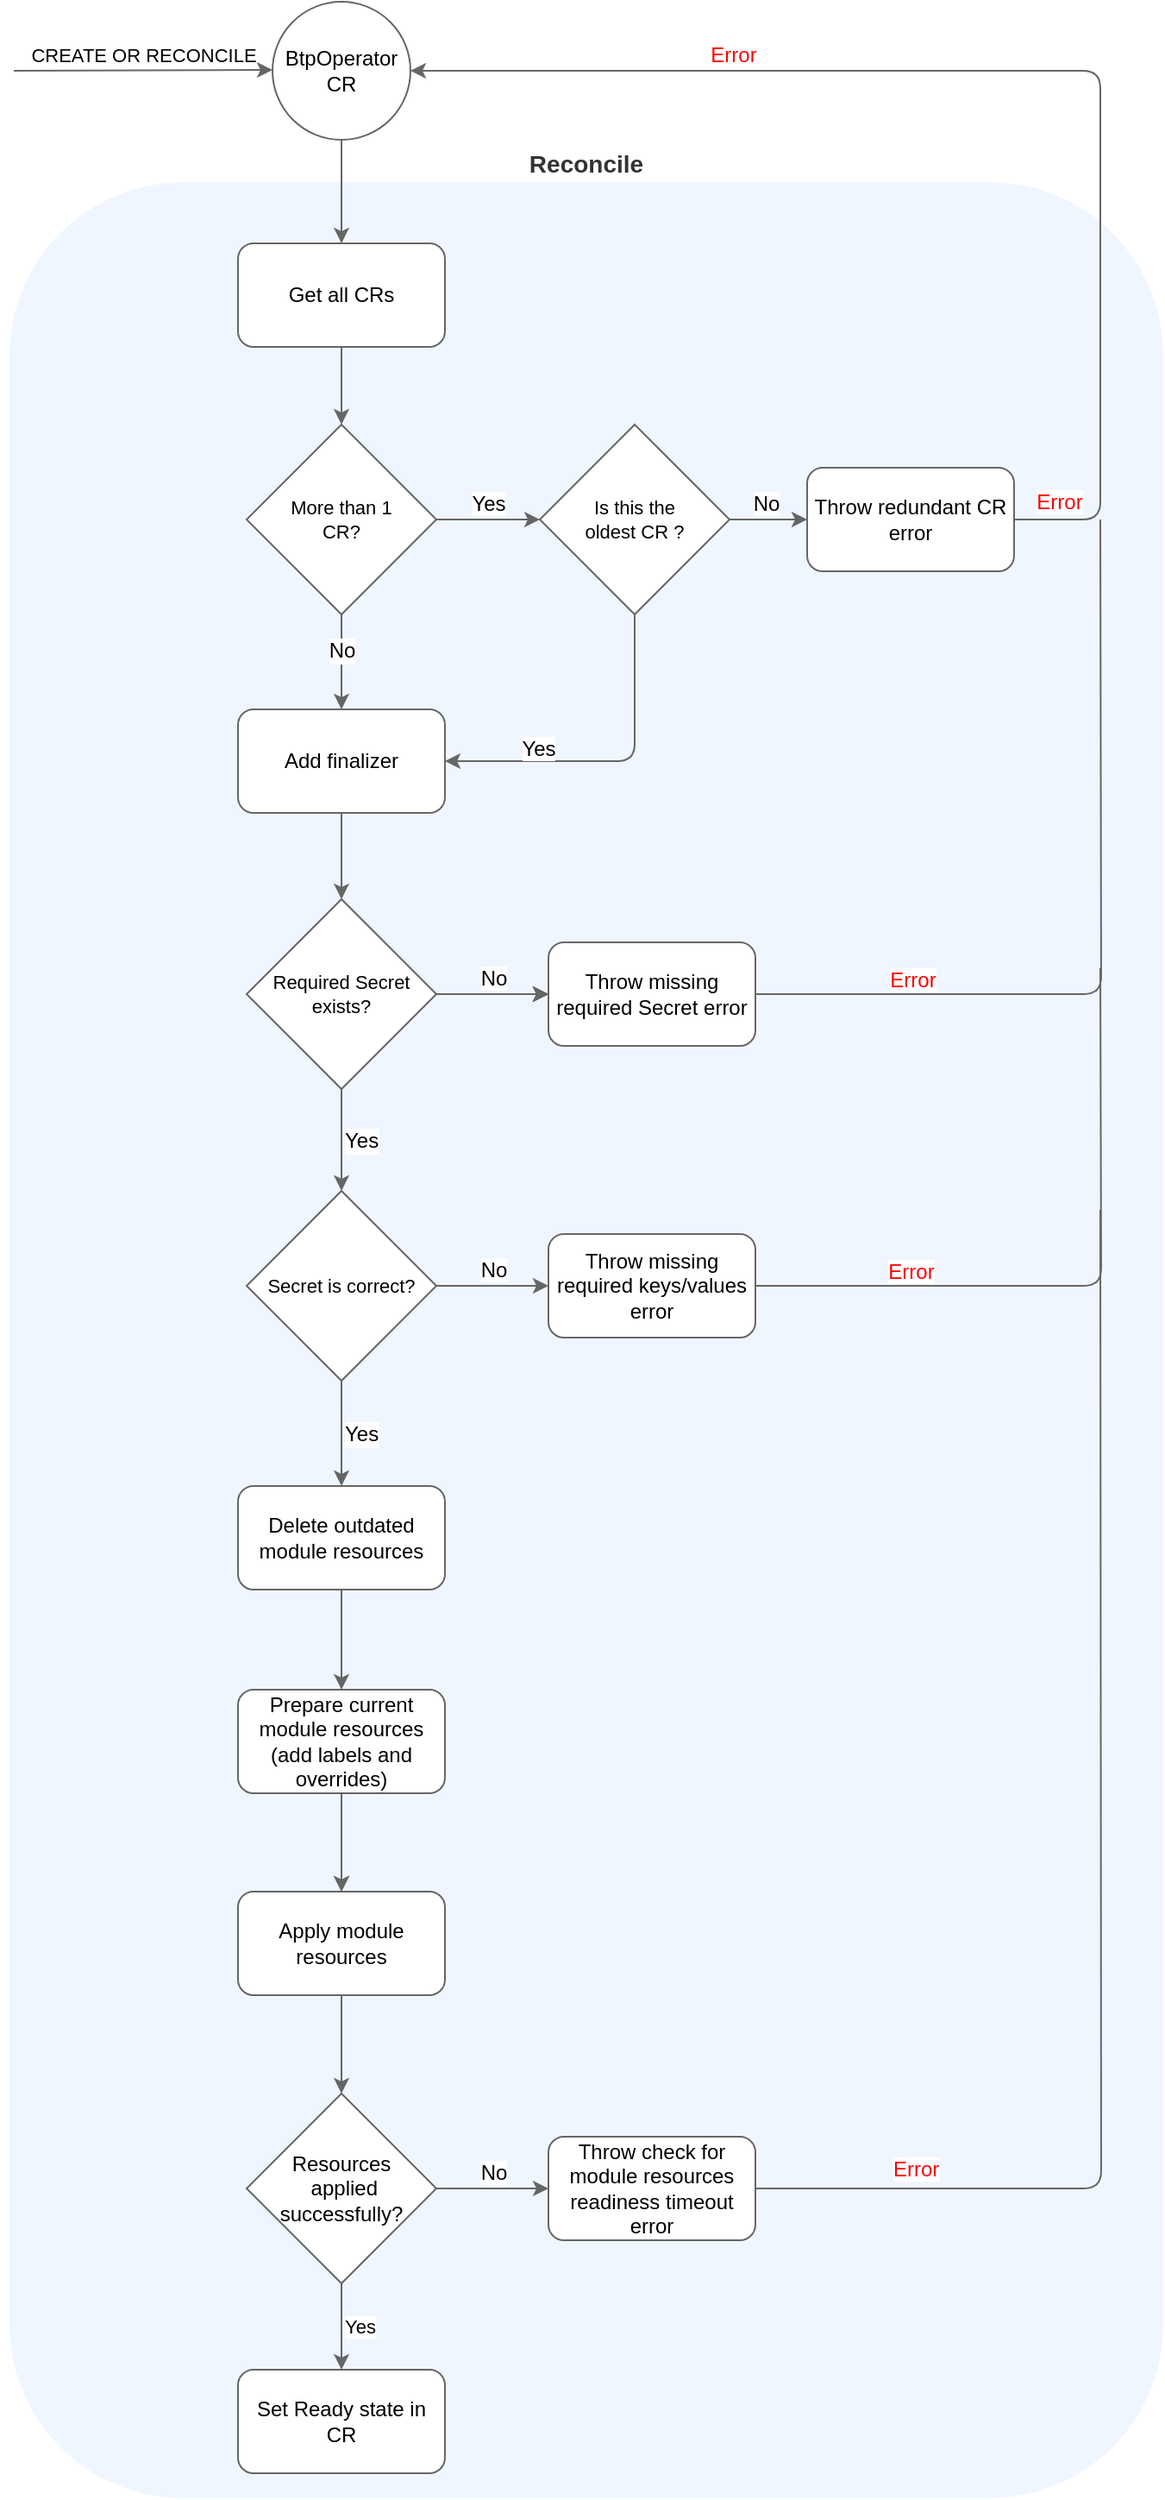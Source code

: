 <mxfile version="21.6.1" type="device">
  <diagram id="Cedq28v4Ll1XpMTqRwzR" name="Page-1">
    <mxGraphModel dx="1022" dy="764" grid="0" gridSize="10" guides="1" tooltips="1" connect="1" arrows="1" fold="1" page="0" pageScale="1" pageWidth="827" pageHeight="1169" math="0" shadow="0">
      <root>
        <mxCell id="0" />
        <mxCell id="1" parent="0" />
        <mxCell id="KmrYZ1ML7-czw5vyhhB1-1" value="Reconcile" style="rounded=1;whiteSpace=wrap;html=1;fontColor=#333333;fillColor=#f0f6ff;strokeColor=#f0f6ff;labelPosition=center;verticalLabelPosition=top;align=center;verticalAlign=bottom;fontStyle=1;fontSize=14;" parent="1" vertex="1">
          <mxGeometry x="168" y="265" width="668" height="1341" as="geometry" />
        </mxCell>
        <mxCell id="bJ7v0S9oUuR_FjYUKAjI-7" value="" style="edgeStyle=orthogonalEdgeStyle;rounded=1;orthogonalLoop=1;jettySize=auto;html=1;fontSize=12;strokeColor=#666666;" parent="1" source="bJ7v0S9oUuR_FjYUKAjI-1" target="bJ7v0S9oUuR_FjYUKAjI-5" edge="1">
          <mxGeometry relative="1" as="geometry" />
        </mxCell>
        <mxCell id="bJ7v0S9oUuR_FjYUKAjI-1" value="BtpOperator CR" style="ellipse;whiteSpace=wrap;html=1;align=center;fillColor=#FFFFFF;strokeColor=#666666;" parent="1" vertex="1">
          <mxGeometry x="320" y="160" width="80" height="80" as="geometry" />
        </mxCell>
        <mxCell id="bJ7v0S9oUuR_FjYUKAjI-2" value="CREATE OR RECONCILE" style="endArrow=classic;html=1;rounded=1;labelPosition=center;verticalLabelPosition=top;align=center;verticalAlign=bottom;strokeColor=#666666;" parent="1" edge="1">
          <mxGeometry width="50" height="50" relative="1" as="geometry">
            <mxPoint x="170" y="200" as="sourcePoint" />
            <mxPoint x="320" y="199.5" as="targetPoint" />
          </mxGeometry>
        </mxCell>
        <mxCell id="bJ7v0S9oUuR_FjYUKAjI-10" value="" style="edgeStyle=orthogonalEdgeStyle;rounded=1;orthogonalLoop=1;jettySize=auto;html=1;fontSize=12;strokeColor=#666666;" parent="1" source="bJ7v0S9oUuR_FjYUKAjI-4" target="bJ7v0S9oUuR_FjYUKAjI-9" edge="1">
          <mxGeometry relative="1" as="geometry" />
        </mxCell>
        <mxCell id="bJ7v0S9oUuR_FjYUKAjI-14" value="No" style="edgeLabel;html=1;align=center;verticalAlign=middle;resizable=0;points=[];fontSize=12;" parent="bJ7v0S9oUuR_FjYUKAjI-10" vertex="1" connectable="0">
          <mxGeometry x="-0.25" y="1" relative="1" as="geometry">
            <mxPoint x="-1" as="offset" />
          </mxGeometry>
        </mxCell>
        <mxCell id="bJ7v0S9oUuR_FjYUKAjI-16" value="Yes" style="edgeStyle=orthogonalEdgeStyle;rounded=1;orthogonalLoop=1;jettySize=auto;html=1;fontSize=12;strokeColor=#666666;verticalAlign=bottom;" parent="1" source="bJ7v0S9oUuR_FjYUKAjI-4" target="bJ7v0S9oUuR_FjYUKAjI-15" edge="1">
          <mxGeometry relative="1" as="geometry" />
        </mxCell>
        <mxCell id="bJ7v0S9oUuR_FjYUKAjI-4" value="More than 1 &lt;br style=&quot;font-size: 11px;&quot;&gt;CR?" style="rhombus;whiteSpace=wrap;html=1;fontSize=11;aspect=fixed;strokeColor=#666666;" parent="1" vertex="1">
          <mxGeometry x="305" y="405" width="110" height="110" as="geometry" />
        </mxCell>
        <mxCell id="bJ7v0S9oUuR_FjYUKAjI-8" value="" style="edgeStyle=orthogonalEdgeStyle;rounded=1;orthogonalLoop=1;jettySize=auto;html=1;fontSize=12;strokeColor=#666666;" parent="1" source="bJ7v0S9oUuR_FjYUKAjI-5" target="bJ7v0S9oUuR_FjYUKAjI-4" edge="1">
          <mxGeometry relative="1" as="geometry" />
        </mxCell>
        <mxCell id="bJ7v0S9oUuR_FjYUKAjI-5" value="Get all CRs" style="rounded=1;whiteSpace=wrap;html=1;fontSize=12;strokeColor=#666666;" parent="1" vertex="1">
          <mxGeometry x="300" y="300" width="120" height="60" as="geometry" />
        </mxCell>
        <mxCell id="bJ7v0S9oUuR_FjYUKAjI-31" value="" style="edgeStyle=orthogonalEdgeStyle;rounded=1;orthogonalLoop=1;jettySize=auto;html=1;fontSize=12;fontColor=#FF0000;strokeColor=#666666;" parent="1" source="bJ7v0S9oUuR_FjYUKAjI-9" target="bJ7v0S9oUuR_FjYUKAjI-30" edge="1">
          <mxGeometry relative="1" as="geometry" />
        </mxCell>
        <mxCell id="bJ7v0S9oUuR_FjYUKAjI-9" value="Add finalizer" style="whiteSpace=wrap;html=1;rounded=1;strokeColor=#666666;" parent="1" vertex="1">
          <mxGeometry x="300" y="570" width="120" height="60" as="geometry" />
        </mxCell>
        <mxCell id="bJ7v0S9oUuR_FjYUKAjI-24" value="Yes" style="edgeStyle=orthogonalEdgeStyle;rounded=1;orthogonalLoop=1;jettySize=auto;html=1;exitX=0.5;exitY=1;exitDx=0;exitDy=0;entryX=1;entryY=0.5;entryDx=0;entryDy=0;fontSize=12;strokeColor=#666666;verticalAlign=bottom;" parent="1" source="bJ7v0S9oUuR_FjYUKAjI-15" target="bJ7v0S9oUuR_FjYUKAjI-9" edge="1">
          <mxGeometry x="0.446" y="2" relative="1" as="geometry">
            <mxPoint as="offset" />
          </mxGeometry>
        </mxCell>
        <mxCell id="bJ7v0S9oUuR_FjYUKAjI-26" value="" style="edgeStyle=orthogonalEdgeStyle;rounded=1;orthogonalLoop=1;jettySize=auto;html=1;fontSize=12;strokeColor=#666666;" parent="1" source="bJ7v0S9oUuR_FjYUKAjI-15" target="bJ7v0S9oUuR_FjYUKAjI-25" edge="1">
          <mxGeometry relative="1" as="geometry" />
        </mxCell>
        <mxCell id="bJ7v0S9oUuR_FjYUKAjI-27" value="No" style="edgeLabel;html=1;align=center;verticalAlign=bottom;resizable=0;points=[];fontSize=12;" parent="bJ7v0S9oUuR_FjYUKAjI-26" vertex="1" connectable="0">
          <mxGeometry x="-0.067" y="1" relative="1" as="geometry">
            <mxPoint as="offset" />
          </mxGeometry>
        </mxCell>
        <mxCell id="bJ7v0S9oUuR_FjYUKAjI-15" value="Is this the &lt;br style=&quot;font-size: 11px;&quot;&gt;oldest CR ?" style="rhombus;whiteSpace=wrap;html=1;aspect=fixed;fontSize=11;strokeColor=#666666;" parent="1" vertex="1">
          <mxGeometry x="475" y="405" width="110" height="110" as="geometry" />
        </mxCell>
        <mxCell id="bJ7v0S9oUuR_FjYUKAjI-28" style="edgeStyle=orthogonalEdgeStyle;rounded=1;orthogonalLoop=1;jettySize=auto;html=1;exitX=1;exitY=0.5;exitDx=0;exitDy=0;entryX=1;entryY=0.5;entryDx=0;entryDy=0;fontSize=12;strokeColor=#666666;" parent="1" source="bJ7v0S9oUuR_FjYUKAjI-25" target="bJ7v0S9oUuR_FjYUKAjI-1" edge="1">
          <mxGeometry relative="1" as="geometry">
            <Array as="points">
              <mxPoint x="800" y="460" />
              <mxPoint x="800" y="200" />
            </Array>
          </mxGeometry>
        </mxCell>
        <mxCell id="bJ7v0S9oUuR_FjYUKAjI-29" value="&lt;font color=&quot;#ff0000&quot;&gt;Error&lt;/font&gt;" style="edgeLabel;html=1;align=center;verticalAlign=bottom;resizable=0;points=[];fontSize=12;" parent="bJ7v0S9oUuR_FjYUKAjI-28" vertex="1" connectable="0">
          <mxGeometry x="0.474" y="-1" relative="1" as="geometry">
            <mxPoint as="offset" />
          </mxGeometry>
        </mxCell>
        <mxCell id="bJ7v0S9oUuR_FjYUKAjI-36" value="&lt;font color=&quot;#ff0000&quot;&gt;Error&lt;/font&gt;" style="edgeLabel;html=1;align=center;verticalAlign=bottom;resizable=0;points=[];fontSize=12;fontColor=#000000;" parent="bJ7v0S9oUuR_FjYUKAjI-28" vertex="1" connectable="0">
          <mxGeometry x="-0.91" y="2" relative="1" as="geometry">
            <mxPoint x="-6" as="offset" />
          </mxGeometry>
        </mxCell>
        <mxCell id="bJ7v0S9oUuR_FjYUKAjI-25" value="Throw redundant CR error" style="whiteSpace=wrap;html=1;rounded=1;strokeColor=#666666;" parent="1" vertex="1">
          <mxGeometry x="630" y="430" width="120" height="60" as="geometry" />
        </mxCell>
        <mxCell id="bJ7v0S9oUuR_FjYUKAjI-38" value="No" style="edgeStyle=orthogonalEdgeStyle;rounded=0;orthogonalLoop=1;jettySize=auto;html=1;fontSize=12;fontColor=#000000;endArrow=classic;endFill=1;verticalAlign=bottom;" parent="1" source="bJ7v0S9oUuR_FjYUKAjI-30" target="bJ7v0S9oUuR_FjYUKAjI-37" edge="1">
          <mxGeometry relative="1" as="geometry" />
        </mxCell>
        <mxCell id="bJ7v0S9oUuR_FjYUKAjI-42" value="Yes" style="edgeStyle=orthogonalEdgeStyle;rounded=1;orthogonalLoop=1;jettySize=auto;html=1;fontSize=12;fontColor=#000000;endArrow=classic;endFill=1;strokeColor=#666666;labelPosition=right;verticalLabelPosition=middle;align=left;verticalAlign=middle;" parent="1" source="bJ7v0S9oUuR_FjYUKAjI-30" target="bJ7v0S9oUuR_FjYUKAjI-41" edge="1">
          <mxGeometry relative="1" as="geometry" />
        </mxCell>
        <mxCell id="Pw5SRzllFQ0d9EV75_ng-1" value="" style="edgeStyle=orthogonalEdgeStyle;rounded=1;orthogonalLoop=1;jettySize=auto;html=1;strokeColor=#666666;" parent="1" source="bJ7v0S9oUuR_FjYUKAjI-30" target="bJ7v0S9oUuR_FjYUKAjI-37" edge="1">
          <mxGeometry relative="1" as="geometry" />
        </mxCell>
        <mxCell id="bJ7v0S9oUuR_FjYUKAjI-30" value="Required Secret exists?" style="rhombus;whiteSpace=wrap;html=1;aspect=fixed;fontSize=11;strokeColor=#666666;" parent="1" vertex="1">
          <mxGeometry x="305" y="680" width="110" height="110" as="geometry" />
        </mxCell>
        <mxCell id="bJ7v0S9oUuR_FjYUKAjI-39" value="" style="edgeStyle=orthogonalEdgeStyle;rounded=1;orthogonalLoop=1;jettySize=auto;html=1;fontSize=12;fontColor=#FF0000;endArrow=none;endFill=0;strokeColor=#666666;" parent="1" source="bJ7v0S9oUuR_FjYUKAjI-37" edge="1">
          <mxGeometry relative="1" as="geometry">
            <mxPoint x="800" y="460" as="targetPoint" />
          </mxGeometry>
        </mxCell>
        <mxCell id="bJ7v0S9oUuR_FjYUKAjI-40" value="Error" style="edgeLabel;html=1;align=center;verticalAlign=bottom;resizable=0;points=[];fontSize=12;fontColor=#FF0000;" parent="bJ7v0S9oUuR_FjYUKAjI-39" vertex="1" connectable="0">
          <mxGeometry x="-0.585" y="2" relative="1" as="geometry">
            <mxPoint x="-8" y="2" as="offset" />
          </mxGeometry>
        </mxCell>
        <mxCell id="bJ7v0S9oUuR_FjYUKAjI-37" value="Throw missing required Secret error" style="whiteSpace=wrap;html=1;rounded=1;strokeColor=#666666;" parent="1" vertex="1">
          <mxGeometry x="480" y="705" width="120" height="60" as="geometry" />
        </mxCell>
        <mxCell id="bJ7v0S9oUuR_FjYUKAjI-45" value="No" style="edgeStyle=orthogonalEdgeStyle;rounded=1;orthogonalLoop=1;jettySize=auto;html=1;fontSize=12;fontColor=#000000;endArrow=classic;endFill=1;strokeColor=#666666;verticalAlign=bottom;" parent="1" source="bJ7v0S9oUuR_FjYUKAjI-41" target="bJ7v0S9oUuR_FjYUKAjI-44" edge="1">
          <mxGeometry relative="1" as="geometry" />
        </mxCell>
        <mxCell id="bJ7v0S9oUuR_FjYUKAjI-49" value="Yes" style="edgeStyle=orthogonalEdgeStyle;rounded=1;orthogonalLoop=1;jettySize=auto;html=1;fontSize=12;fontColor=#000000;endArrow=classic;endFill=1;strokeColor=#666666;labelPosition=right;verticalLabelPosition=middle;align=left;verticalAlign=middle;" parent="1" source="bJ7v0S9oUuR_FjYUKAjI-41" target="bJ7v0S9oUuR_FjYUKAjI-48" edge="1">
          <mxGeometry relative="1" as="geometry" />
        </mxCell>
        <mxCell id="bJ7v0S9oUuR_FjYUKAjI-41" value="Secret is correct?" style="rhombus;whiteSpace=wrap;html=1;aspect=fixed;fontSize=11;strokeColor=#666666;" parent="1" vertex="1">
          <mxGeometry x="305" y="849" width="110" height="110" as="geometry" />
        </mxCell>
        <mxCell id="bJ7v0S9oUuR_FjYUKAjI-46" value="" style="edgeStyle=orthogonalEdgeStyle;rounded=1;orthogonalLoop=1;jettySize=auto;html=1;fontSize=12;fontColor=#000000;endArrow=none;endFill=0;strokeColor=#666666;" parent="1" source="bJ7v0S9oUuR_FjYUKAjI-44" edge="1">
          <mxGeometry relative="1" as="geometry">
            <mxPoint x="800" y="720" as="targetPoint" />
          </mxGeometry>
        </mxCell>
        <mxCell id="bJ7v0S9oUuR_FjYUKAjI-47" value="Error" style="edgeLabel;html=1;align=center;verticalAlign=bottom;resizable=0;points=[];fontSize=12;fontColor=#FF0000;" parent="bJ7v0S9oUuR_FjYUKAjI-46" vertex="1" connectable="0">
          <mxGeometry x="-0.45" y="1" relative="1" as="geometry">
            <mxPoint x="-16" y="1" as="offset" />
          </mxGeometry>
        </mxCell>
        <mxCell id="bJ7v0S9oUuR_FjYUKAjI-44" value="Throw missing required keys/values error" style="whiteSpace=wrap;html=1;rounded=1;strokeColor=#666666;" parent="1" vertex="1">
          <mxGeometry x="480" y="874" width="120" height="60" as="geometry" />
        </mxCell>
        <mxCell id="bJ7v0S9oUuR_FjYUKAjI-51" value="" style="edgeStyle=orthogonalEdgeStyle;rounded=1;orthogonalLoop=1;jettySize=auto;html=1;fontSize=12;fontColor=#000000;endArrow=classic;endFill=1;strokeColor=#666666;" parent="1" source="bJ7v0S9oUuR_FjYUKAjI-48" target="bJ7v0S9oUuR_FjYUKAjI-50" edge="1">
          <mxGeometry relative="1" as="geometry" />
        </mxCell>
        <mxCell id="bJ7v0S9oUuR_FjYUKAjI-48" value="Delete outdated module resources" style="whiteSpace=wrap;html=1;rounded=1;strokeColor=#666666;" parent="1" vertex="1">
          <mxGeometry x="300" y="1020" width="120" height="60" as="geometry" />
        </mxCell>
        <mxCell id="OnOha_oYimixfrr4uWvl-2" value="" style="edgeStyle=orthogonalEdgeStyle;rounded=1;orthogonalLoop=1;jettySize=auto;html=1;strokeColor=#666666;" parent="1" source="bJ7v0S9oUuR_FjYUKAjI-50" target="OnOha_oYimixfrr4uWvl-1" edge="1">
          <mxGeometry relative="1" as="geometry" />
        </mxCell>
        <mxCell id="bJ7v0S9oUuR_FjYUKAjI-50" value="Prepare current module resources (add labels and overrides)" style="whiteSpace=wrap;html=1;rounded=1;strokeColor=#666666;" parent="1" vertex="1">
          <mxGeometry x="300" y="1138" width="120" height="60" as="geometry" />
        </mxCell>
        <mxCell id="bJ7v0S9oUuR_FjYUKAjI-56" value="&lt;font style=&quot;font-size: 12px;&quot;&gt;No&lt;/font&gt;" style="edgeStyle=orthogonalEdgeStyle;rounded=1;orthogonalLoop=1;jettySize=auto;html=1;fontSize=12;fontColor=#000000;endArrow=classic;endFill=1;strokeColor=#666666;verticalAlign=bottom;labelPosition=center;verticalLabelPosition=middle;align=center;" parent="1" source="bJ7v0S9oUuR_FjYUKAjI-52" target="bJ7v0S9oUuR_FjYUKAjI-55" edge="1">
          <mxGeometry relative="1" as="geometry">
            <Array as="points">
              <mxPoint x="445" y="1427" />
              <mxPoint x="445" y="1427" />
            </Array>
          </mxGeometry>
        </mxCell>
        <mxCell id="Pw5SRzllFQ0d9EV75_ng-7" value="" style="edgeStyle=orthogonalEdgeStyle;rounded=1;orthogonalLoop=1;jettySize=auto;html=1;strokeColor=#666666;fontSize=12;" parent="1" source="bJ7v0S9oUuR_FjYUKAjI-52" target="bJ7v0S9oUuR_FjYUKAjI-58" edge="1">
          <mxGeometry relative="1" as="geometry" />
        </mxCell>
        <mxCell id="Pw5SRzllFQ0d9EV75_ng-8" value="Yes" style="edgeLabel;html=1;align=left;verticalAlign=middle;resizable=0;points=[];labelPosition=right;verticalLabelPosition=middle;" parent="Pw5SRzllFQ0d9EV75_ng-7" vertex="1" connectable="0">
          <mxGeometry x="-0.023" relative="1" as="geometry">
            <mxPoint as="offset" />
          </mxGeometry>
        </mxCell>
        <mxCell id="bJ7v0S9oUuR_FjYUKAjI-52" value="&lt;font style=&quot;font-size: 12px;&quot;&gt;Resources&lt;br&gt;&amp;nbsp;applied successfully?&lt;/font&gt;" style="rhombus;whiteSpace=wrap;html=1;aspect=fixed;strokeColor=#666666;labelPosition=center;verticalLabelPosition=middle;align=center;verticalAlign=middle;" parent="1" vertex="1">
          <mxGeometry x="305" y="1372" width="110" height="110" as="geometry" />
        </mxCell>
        <mxCell id="bJ7v0S9oUuR_FjYUKAjI-57" value="Error" style="edgeStyle=orthogonalEdgeStyle;rounded=1;orthogonalLoop=1;jettySize=auto;html=1;fontSize=12;fontColor=#FF0000;endArrow=none;endFill=0;labelBackgroundColor=default;strokeColor=#666666;verticalAlign=bottom;labelPosition=right;verticalLabelPosition=middle;align=left;" parent="1" source="bJ7v0S9oUuR_FjYUKAjI-55" edge="1">
          <mxGeometry x="-0.797" y="2" relative="1" as="geometry">
            <mxPoint x="800" y="860" as="targetPoint" />
            <mxPoint as="offset" />
          </mxGeometry>
        </mxCell>
        <mxCell id="bJ7v0S9oUuR_FjYUKAjI-55" value="Throw check for module resources readiness timeout error" style="whiteSpace=wrap;html=1;rounded=1;strokeColor=#666666;" parent="1" vertex="1">
          <mxGeometry x="480" y="1397" width="120" height="60" as="geometry" />
        </mxCell>
        <mxCell id="bJ7v0S9oUuR_FjYUKAjI-58" value="Set Ready state in&lt;br&gt;CR" style="whiteSpace=wrap;html=1;rounded=1;strokeColor=#666666;" parent="1" vertex="1">
          <mxGeometry x="300" y="1532" width="120" height="60" as="geometry" />
        </mxCell>
        <mxCell id="OnOha_oYimixfrr4uWvl-3" style="edgeStyle=orthogonalEdgeStyle;rounded=1;orthogonalLoop=1;jettySize=auto;html=1;exitX=0.5;exitY=1;exitDx=0;exitDy=0;entryX=0.5;entryY=0;entryDx=0;entryDy=0;strokeColor=#666666;" parent="1" source="OnOha_oYimixfrr4uWvl-1" target="bJ7v0S9oUuR_FjYUKAjI-52" edge="1">
          <mxGeometry relative="1" as="geometry" />
        </mxCell>
        <mxCell id="OnOha_oYimixfrr4uWvl-1" value="Apply module resources" style="whiteSpace=wrap;html=1;rounded=1;strokeColor=#666666;" parent="1" vertex="1">
          <mxGeometry x="300" y="1255" width="120" height="60" as="geometry" />
        </mxCell>
        <mxCell id="Pw5SRzllFQ0d9EV75_ng-5" value="" style="edgeStyle=orthogonalEdgeStyle;rounded=1;orthogonalLoop=1;jettySize=auto;html=1;strokeColor=#666666;" parent="1" edge="1">
          <mxGeometry relative="1" as="geometry">
            <mxPoint x="360" y="1198" as="sourcePoint" />
            <mxPoint x="360" y="1255" as="targetPoint" />
          </mxGeometry>
        </mxCell>
      </root>
    </mxGraphModel>
  </diagram>
</mxfile>
